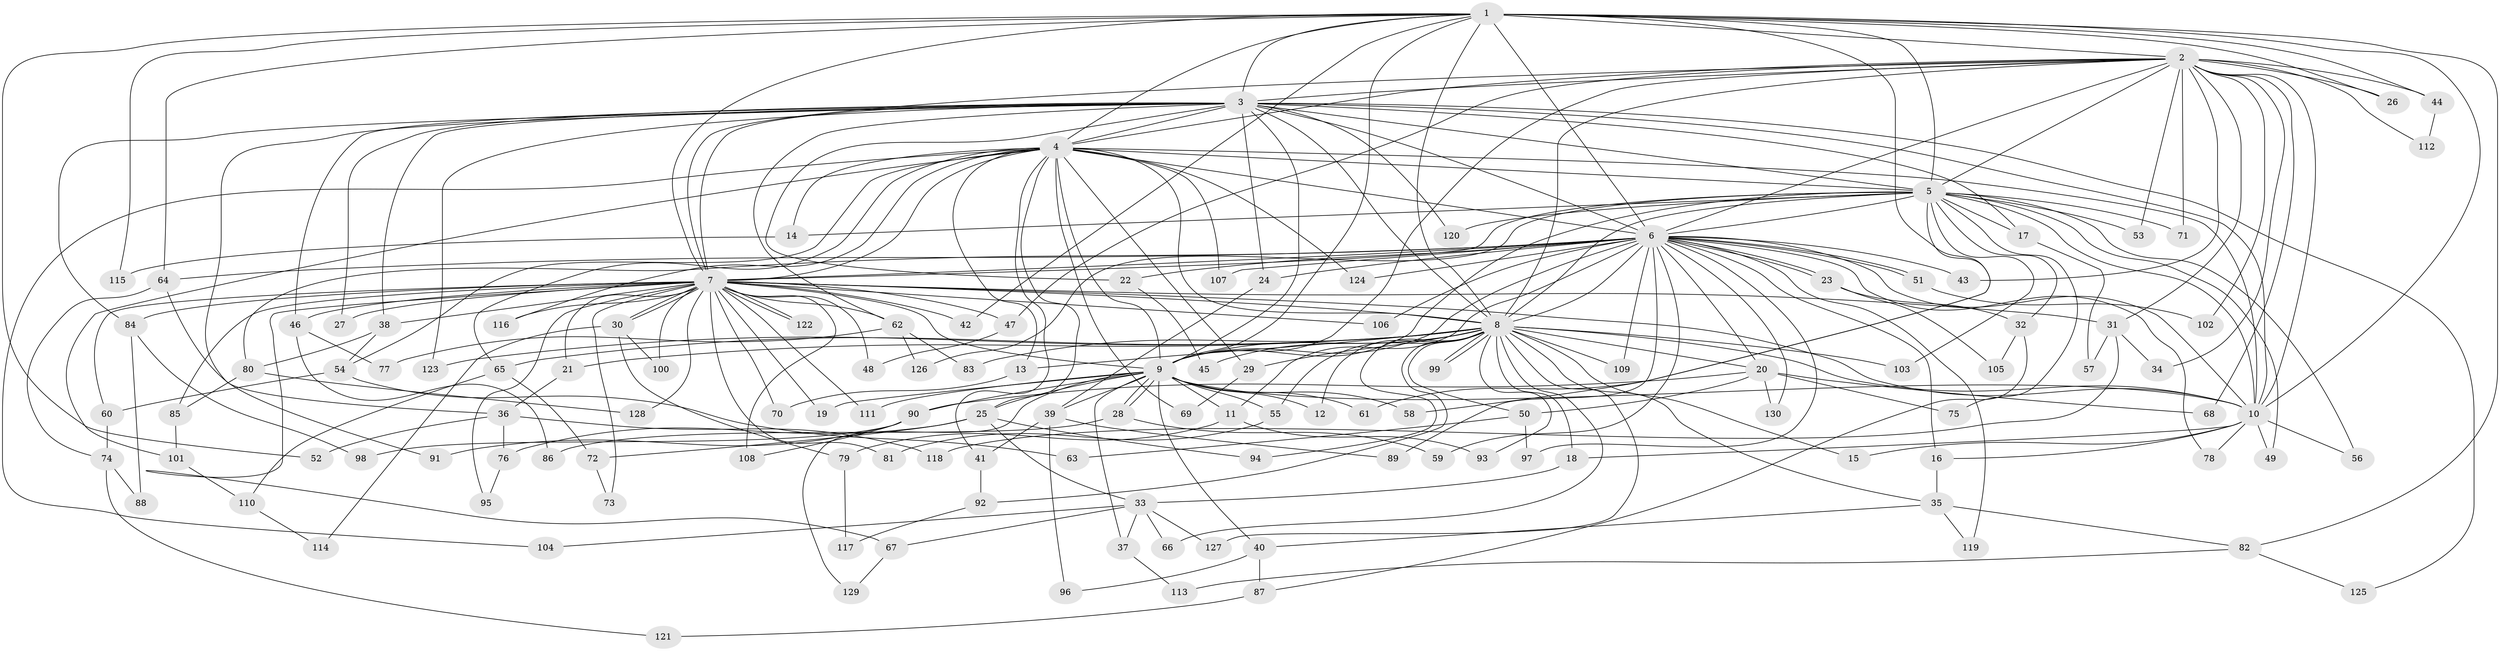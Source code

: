 // Generated by graph-tools (version 1.1) at 2025/34/03/09/25 02:34:36]
// undirected, 130 vertices, 285 edges
graph export_dot {
graph [start="1"]
  node [color=gray90,style=filled];
  1;
  2;
  3;
  4;
  5;
  6;
  7;
  8;
  9;
  10;
  11;
  12;
  13;
  14;
  15;
  16;
  17;
  18;
  19;
  20;
  21;
  22;
  23;
  24;
  25;
  26;
  27;
  28;
  29;
  30;
  31;
  32;
  33;
  34;
  35;
  36;
  37;
  38;
  39;
  40;
  41;
  42;
  43;
  44;
  45;
  46;
  47;
  48;
  49;
  50;
  51;
  52;
  53;
  54;
  55;
  56;
  57;
  58;
  59;
  60;
  61;
  62;
  63;
  64;
  65;
  66;
  67;
  68;
  69;
  70;
  71;
  72;
  73;
  74;
  75;
  76;
  77;
  78;
  79;
  80;
  81;
  82;
  83;
  84;
  85;
  86;
  87;
  88;
  89;
  90;
  91;
  92;
  93;
  94;
  95;
  96;
  97;
  98;
  99;
  100;
  101;
  102;
  103;
  104;
  105;
  106;
  107;
  108;
  109;
  110;
  111;
  112;
  113;
  114;
  115;
  116;
  117;
  118;
  119;
  120;
  121;
  122;
  123;
  124;
  125;
  126;
  127;
  128;
  129;
  130;
  1 -- 2;
  1 -- 3;
  1 -- 4;
  1 -- 5;
  1 -- 6;
  1 -- 7;
  1 -- 8;
  1 -- 9;
  1 -- 10;
  1 -- 26;
  1 -- 42;
  1 -- 44;
  1 -- 52;
  1 -- 58;
  1 -- 64;
  1 -- 82;
  1 -- 115;
  2 -- 3;
  2 -- 4;
  2 -- 5;
  2 -- 6;
  2 -- 7;
  2 -- 8;
  2 -- 9;
  2 -- 10;
  2 -- 26;
  2 -- 31;
  2 -- 34;
  2 -- 43;
  2 -- 44;
  2 -- 47;
  2 -- 53;
  2 -- 68;
  2 -- 71;
  2 -- 102;
  2 -- 112;
  3 -- 4;
  3 -- 5;
  3 -- 6;
  3 -- 7;
  3 -- 8;
  3 -- 9;
  3 -- 10;
  3 -- 17;
  3 -- 22;
  3 -- 24;
  3 -- 27;
  3 -- 36;
  3 -- 38;
  3 -- 46;
  3 -- 62;
  3 -- 84;
  3 -- 120;
  3 -- 123;
  3 -- 125;
  4 -- 5;
  4 -- 6;
  4 -- 7;
  4 -- 8;
  4 -- 9;
  4 -- 10;
  4 -- 13;
  4 -- 14;
  4 -- 25;
  4 -- 29;
  4 -- 41;
  4 -- 54;
  4 -- 65;
  4 -- 69;
  4 -- 101;
  4 -- 104;
  4 -- 107;
  4 -- 116;
  4 -- 124;
  5 -- 6;
  5 -- 7;
  5 -- 8;
  5 -- 9;
  5 -- 10;
  5 -- 14;
  5 -- 17;
  5 -- 32;
  5 -- 49;
  5 -- 53;
  5 -- 56;
  5 -- 61;
  5 -- 71;
  5 -- 75;
  5 -- 103;
  5 -- 120;
  5 -- 126;
  6 -- 7;
  6 -- 8;
  6 -- 9;
  6 -- 10;
  6 -- 11;
  6 -- 16;
  6 -- 20;
  6 -- 22;
  6 -- 23;
  6 -- 23;
  6 -- 24;
  6 -- 43;
  6 -- 51;
  6 -- 51;
  6 -- 59;
  6 -- 64;
  6 -- 78;
  6 -- 80;
  6 -- 89;
  6 -- 97;
  6 -- 106;
  6 -- 107;
  6 -- 109;
  6 -- 119;
  6 -- 124;
  6 -- 130;
  7 -- 8;
  7 -- 9;
  7 -- 10;
  7 -- 19;
  7 -- 21;
  7 -- 27;
  7 -- 30;
  7 -- 30;
  7 -- 31;
  7 -- 38;
  7 -- 42;
  7 -- 46;
  7 -- 47;
  7 -- 48;
  7 -- 60;
  7 -- 62;
  7 -- 67;
  7 -- 70;
  7 -- 73;
  7 -- 81;
  7 -- 84;
  7 -- 85;
  7 -- 95;
  7 -- 100;
  7 -- 106;
  7 -- 108;
  7 -- 111;
  7 -- 116;
  7 -- 122;
  7 -- 122;
  7 -- 128;
  8 -- 9;
  8 -- 10;
  8 -- 12;
  8 -- 13;
  8 -- 15;
  8 -- 18;
  8 -- 20;
  8 -- 21;
  8 -- 29;
  8 -- 35;
  8 -- 45;
  8 -- 50;
  8 -- 55;
  8 -- 65;
  8 -- 66;
  8 -- 83;
  8 -- 92;
  8 -- 93;
  8 -- 94;
  8 -- 99;
  8 -- 99;
  8 -- 103;
  8 -- 109;
  8 -- 123;
  8 -- 127;
  9 -- 10;
  9 -- 11;
  9 -- 12;
  9 -- 19;
  9 -- 25;
  9 -- 28;
  9 -- 28;
  9 -- 37;
  9 -- 39;
  9 -- 40;
  9 -- 55;
  9 -- 58;
  9 -- 61;
  9 -- 90;
  9 -- 111;
  9 -- 129;
  10 -- 15;
  10 -- 16;
  10 -- 18;
  10 -- 49;
  10 -- 56;
  10 -- 78;
  11 -- 79;
  11 -- 93;
  13 -- 70;
  14 -- 115;
  16 -- 35;
  17 -- 57;
  18 -- 33;
  20 -- 50;
  20 -- 68;
  20 -- 75;
  20 -- 90;
  20 -- 130;
  21 -- 36;
  22 -- 45;
  23 -- 32;
  23 -- 105;
  24 -- 39;
  25 -- 33;
  25 -- 72;
  25 -- 76;
  25 -- 94;
  28 -- 59;
  28 -- 86;
  29 -- 69;
  30 -- 79;
  30 -- 100;
  30 -- 114;
  31 -- 34;
  31 -- 57;
  31 -- 118;
  32 -- 87;
  32 -- 105;
  33 -- 37;
  33 -- 66;
  33 -- 67;
  33 -- 104;
  33 -- 127;
  35 -- 40;
  35 -- 82;
  35 -- 119;
  36 -- 52;
  36 -- 76;
  36 -- 118;
  37 -- 113;
  38 -- 54;
  38 -- 80;
  39 -- 41;
  39 -- 89;
  39 -- 96;
  40 -- 87;
  40 -- 96;
  41 -- 92;
  44 -- 112;
  46 -- 77;
  46 -- 86;
  47 -- 48;
  50 -- 63;
  50 -- 97;
  51 -- 102;
  54 -- 60;
  54 -- 63;
  55 -- 81;
  60 -- 74;
  62 -- 77;
  62 -- 83;
  62 -- 126;
  64 -- 74;
  64 -- 91;
  65 -- 72;
  65 -- 110;
  67 -- 129;
  72 -- 73;
  74 -- 88;
  74 -- 121;
  76 -- 95;
  79 -- 117;
  80 -- 85;
  80 -- 128;
  82 -- 113;
  82 -- 125;
  84 -- 88;
  84 -- 98;
  85 -- 101;
  87 -- 121;
  90 -- 91;
  90 -- 98;
  90 -- 108;
  92 -- 117;
  101 -- 110;
  110 -- 114;
}
